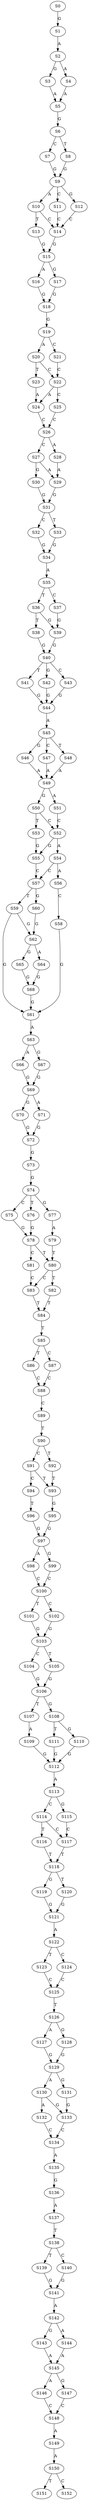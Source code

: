 strict digraph  {
	S0 -> S1 [ label = G ];
	S1 -> S2 [ label = A ];
	S2 -> S3 [ label = G ];
	S2 -> S4 [ label = A ];
	S3 -> S5 [ label = A ];
	S4 -> S5 [ label = A ];
	S5 -> S6 [ label = G ];
	S6 -> S7 [ label = C ];
	S6 -> S8 [ label = T ];
	S7 -> S9 [ label = G ];
	S8 -> S9 [ label = G ];
	S9 -> S10 [ label = A ];
	S9 -> S11 [ label = C ];
	S9 -> S12 [ label = G ];
	S10 -> S13 [ label = T ];
	S10 -> S14 [ label = C ];
	S11 -> S14 [ label = C ];
	S12 -> S14 [ label = C ];
	S13 -> S15 [ label = G ];
	S14 -> S15 [ label = G ];
	S15 -> S16 [ label = A ];
	S15 -> S17 [ label = G ];
	S16 -> S18 [ label = G ];
	S17 -> S18 [ label = G ];
	S18 -> S19 [ label = G ];
	S19 -> S20 [ label = A ];
	S19 -> S21 [ label = C ];
	S20 -> S22 [ label = C ];
	S20 -> S23 [ label = T ];
	S21 -> S22 [ label = C ];
	S22 -> S24 [ label = A ];
	S22 -> S25 [ label = C ];
	S23 -> S24 [ label = A ];
	S24 -> S26 [ label = C ];
	S25 -> S26 [ label = C ];
	S26 -> S27 [ label = C ];
	S26 -> S28 [ label = A ];
	S27 -> S29 [ label = A ];
	S27 -> S30 [ label = G ];
	S28 -> S29 [ label = A ];
	S29 -> S31 [ label = G ];
	S30 -> S31 [ label = G ];
	S31 -> S32 [ label = C ];
	S31 -> S33 [ label = T ];
	S32 -> S34 [ label = G ];
	S33 -> S34 [ label = G ];
	S34 -> S35 [ label = A ];
	S35 -> S36 [ label = T ];
	S35 -> S37 [ label = C ];
	S36 -> S38 [ label = T ];
	S36 -> S39 [ label = G ];
	S37 -> S39 [ label = G ];
	S38 -> S40 [ label = G ];
	S39 -> S40 [ label = G ];
	S40 -> S41 [ label = T ];
	S40 -> S42 [ label = G ];
	S40 -> S43 [ label = C ];
	S41 -> S44 [ label = G ];
	S42 -> S44 [ label = G ];
	S43 -> S44 [ label = G ];
	S44 -> S45 [ label = A ];
	S45 -> S46 [ label = G ];
	S45 -> S47 [ label = C ];
	S45 -> S48 [ label = T ];
	S46 -> S49 [ label = A ];
	S47 -> S49 [ label = A ];
	S48 -> S49 [ label = A ];
	S49 -> S50 [ label = G ];
	S49 -> S51 [ label = A ];
	S50 -> S52 [ label = C ];
	S50 -> S53 [ label = T ];
	S51 -> S52 [ label = C ];
	S52 -> S54 [ label = A ];
	S52 -> S55 [ label = G ];
	S53 -> S55 [ label = G ];
	S54 -> S56 [ label = A ];
	S54 -> S57 [ label = C ];
	S55 -> S57 [ label = C ];
	S56 -> S58 [ label = C ];
	S57 -> S59 [ label = T ];
	S57 -> S60 [ label = G ];
	S58 -> S61 [ label = G ];
	S59 -> S62 [ label = G ];
	S59 -> S61 [ label = G ];
	S60 -> S62 [ label = G ];
	S61 -> S63 [ label = A ];
	S62 -> S64 [ label = A ];
	S62 -> S65 [ label = G ];
	S63 -> S66 [ label = A ];
	S63 -> S67 [ label = G ];
	S64 -> S68 [ label = G ];
	S65 -> S68 [ label = G ];
	S66 -> S69 [ label = G ];
	S67 -> S69 [ label = G ];
	S68 -> S61 [ label = G ];
	S69 -> S70 [ label = G ];
	S69 -> S71 [ label = A ];
	S70 -> S72 [ label = G ];
	S71 -> S72 [ label = G ];
	S72 -> S73 [ label = G ];
	S73 -> S74 [ label = G ];
	S74 -> S75 [ label = C ];
	S74 -> S76 [ label = T ];
	S74 -> S77 [ label = G ];
	S75 -> S78 [ label = G ];
	S76 -> S78 [ label = G ];
	S77 -> S79 [ label = A ];
	S78 -> S80 [ label = T ];
	S78 -> S81 [ label = C ];
	S79 -> S80 [ label = T ];
	S80 -> S82 [ label = T ];
	S80 -> S83 [ label = C ];
	S81 -> S83 [ label = C ];
	S82 -> S84 [ label = T ];
	S83 -> S84 [ label = T ];
	S84 -> S85 [ label = T ];
	S85 -> S86 [ label = T ];
	S85 -> S87 [ label = C ];
	S86 -> S88 [ label = C ];
	S87 -> S88 [ label = C ];
	S88 -> S89 [ label = C ];
	S89 -> S90 [ label = T ];
	S90 -> S91 [ label = C ];
	S90 -> S92 [ label = T ];
	S91 -> S93 [ label = T ];
	S91 -> S94 [ label = C ];
	S92 -> S93 [ label = T ];
	S93 -> S95 [ label = G ];
	S94 -> S96 [ label = T ];
	S95 -> S97 [ label = G ];
	S96 -> S97 [ label = G ];
	S97 -> S98 [ label = A ];
	S97 -> S99 [ label = G ];
	S98 -> S100 [ label = C ];
	S99 -> S100 [ label = C ];
	S100 -> S101 [ label = T ];
	S100 -> S102 [ label = C ];
	S101 -> S103 [ label = G ];
	S102 -> S103 [ label = G ];
	S103 -> S104 [ label = C ];
	S103 -> S105 [ label = T ];
	S104 -> S106 [ label = G ];
	S105 -> S106 [ label = G ];
	S106 -> S107 [ label = T ];
	S106 -> S108 [ label = G ];
	S107 -> S109 [ label = A ];
	S108 -> S110 [ label = G ];
	S108 -> S111 [ label = T ];
	S109 -> S112 [ label = G ];
	S110 -> S112 [ label = G ];
	S111 -> S112 [ label = G ];
	S112 -> S113 [ label = A ];
	S113 -> S114 [ label = C ];
	S113 -> S115 [ label = G ];
	S114 -> S116 [ label = T ];
	S114 -> S117 [ label = C ];
	S115 -> S117 [ label = C ];
	S116 -> S118 [ label = T ];
	S117 -> S118 [ label = T ];
	S118 -> S119 [ label = G ];
	S118 -> S120 [ label = T ];
	S119 -> S121 [ label = G ];
	S120 -> S121 [ label = G ];
	S121 -> S122 [ label = A ];
	S122 -> S123 [ label = T ];
	S122 -> S124 [ label = C ];
	S123 -> S125 [ label = C ];
	S124 -> S125 [ label = C ];
	S125 -> S126 [ label = T ];
	S126 -> S127 [ label = A ];
	S126 -> S128 [ label = G ];
	S127 -> S129 [ label = G ];
	S128 -> S129 [ label = G ];
	S129 -> S130 [ label = A ];
	S129 -> S131 [ label = G ];
	S130 -> S132 [ label = A ];
	S130 -> S133 [ label = G ];
	S131 -> S133 [ label = G ];
	S132 -> S134 [ label = C ];
	S133 -> S134 [ label = C ];
	S134 -> S135 [ label = A ];
	S135 -> S136 [ label = G ];
	S136 -> S137 [ label = A ];
	S137 -> S138 [ label = T ];
	S138 -> S139 [ label = T ];
	S138 -> S140 [ label = C ];
	S139 -> S141 [ label = G ];
	S140 -> S141 [ label = G ];
	S141 -> S142 [ label = A ];
	S142 -> S143 [ label = G ];
	S142 -> S144 [ label = A ];
	S143 -> S145 [ label = A ];
	S144 -> S145 [ label = A ];
	S145 -> S146 [ label = A ];
	S145 -> S147 [ label = G ];
	S146 -> S148 [ label = C ];
	S147 -> S148 [ label = C ];
	S148 -> S149 [ label = A ];
	S149 -> S150 [ label = A ];
	S150 -> S151 [ label = T ];
	S150 -> S152 [ label = C ];
}
